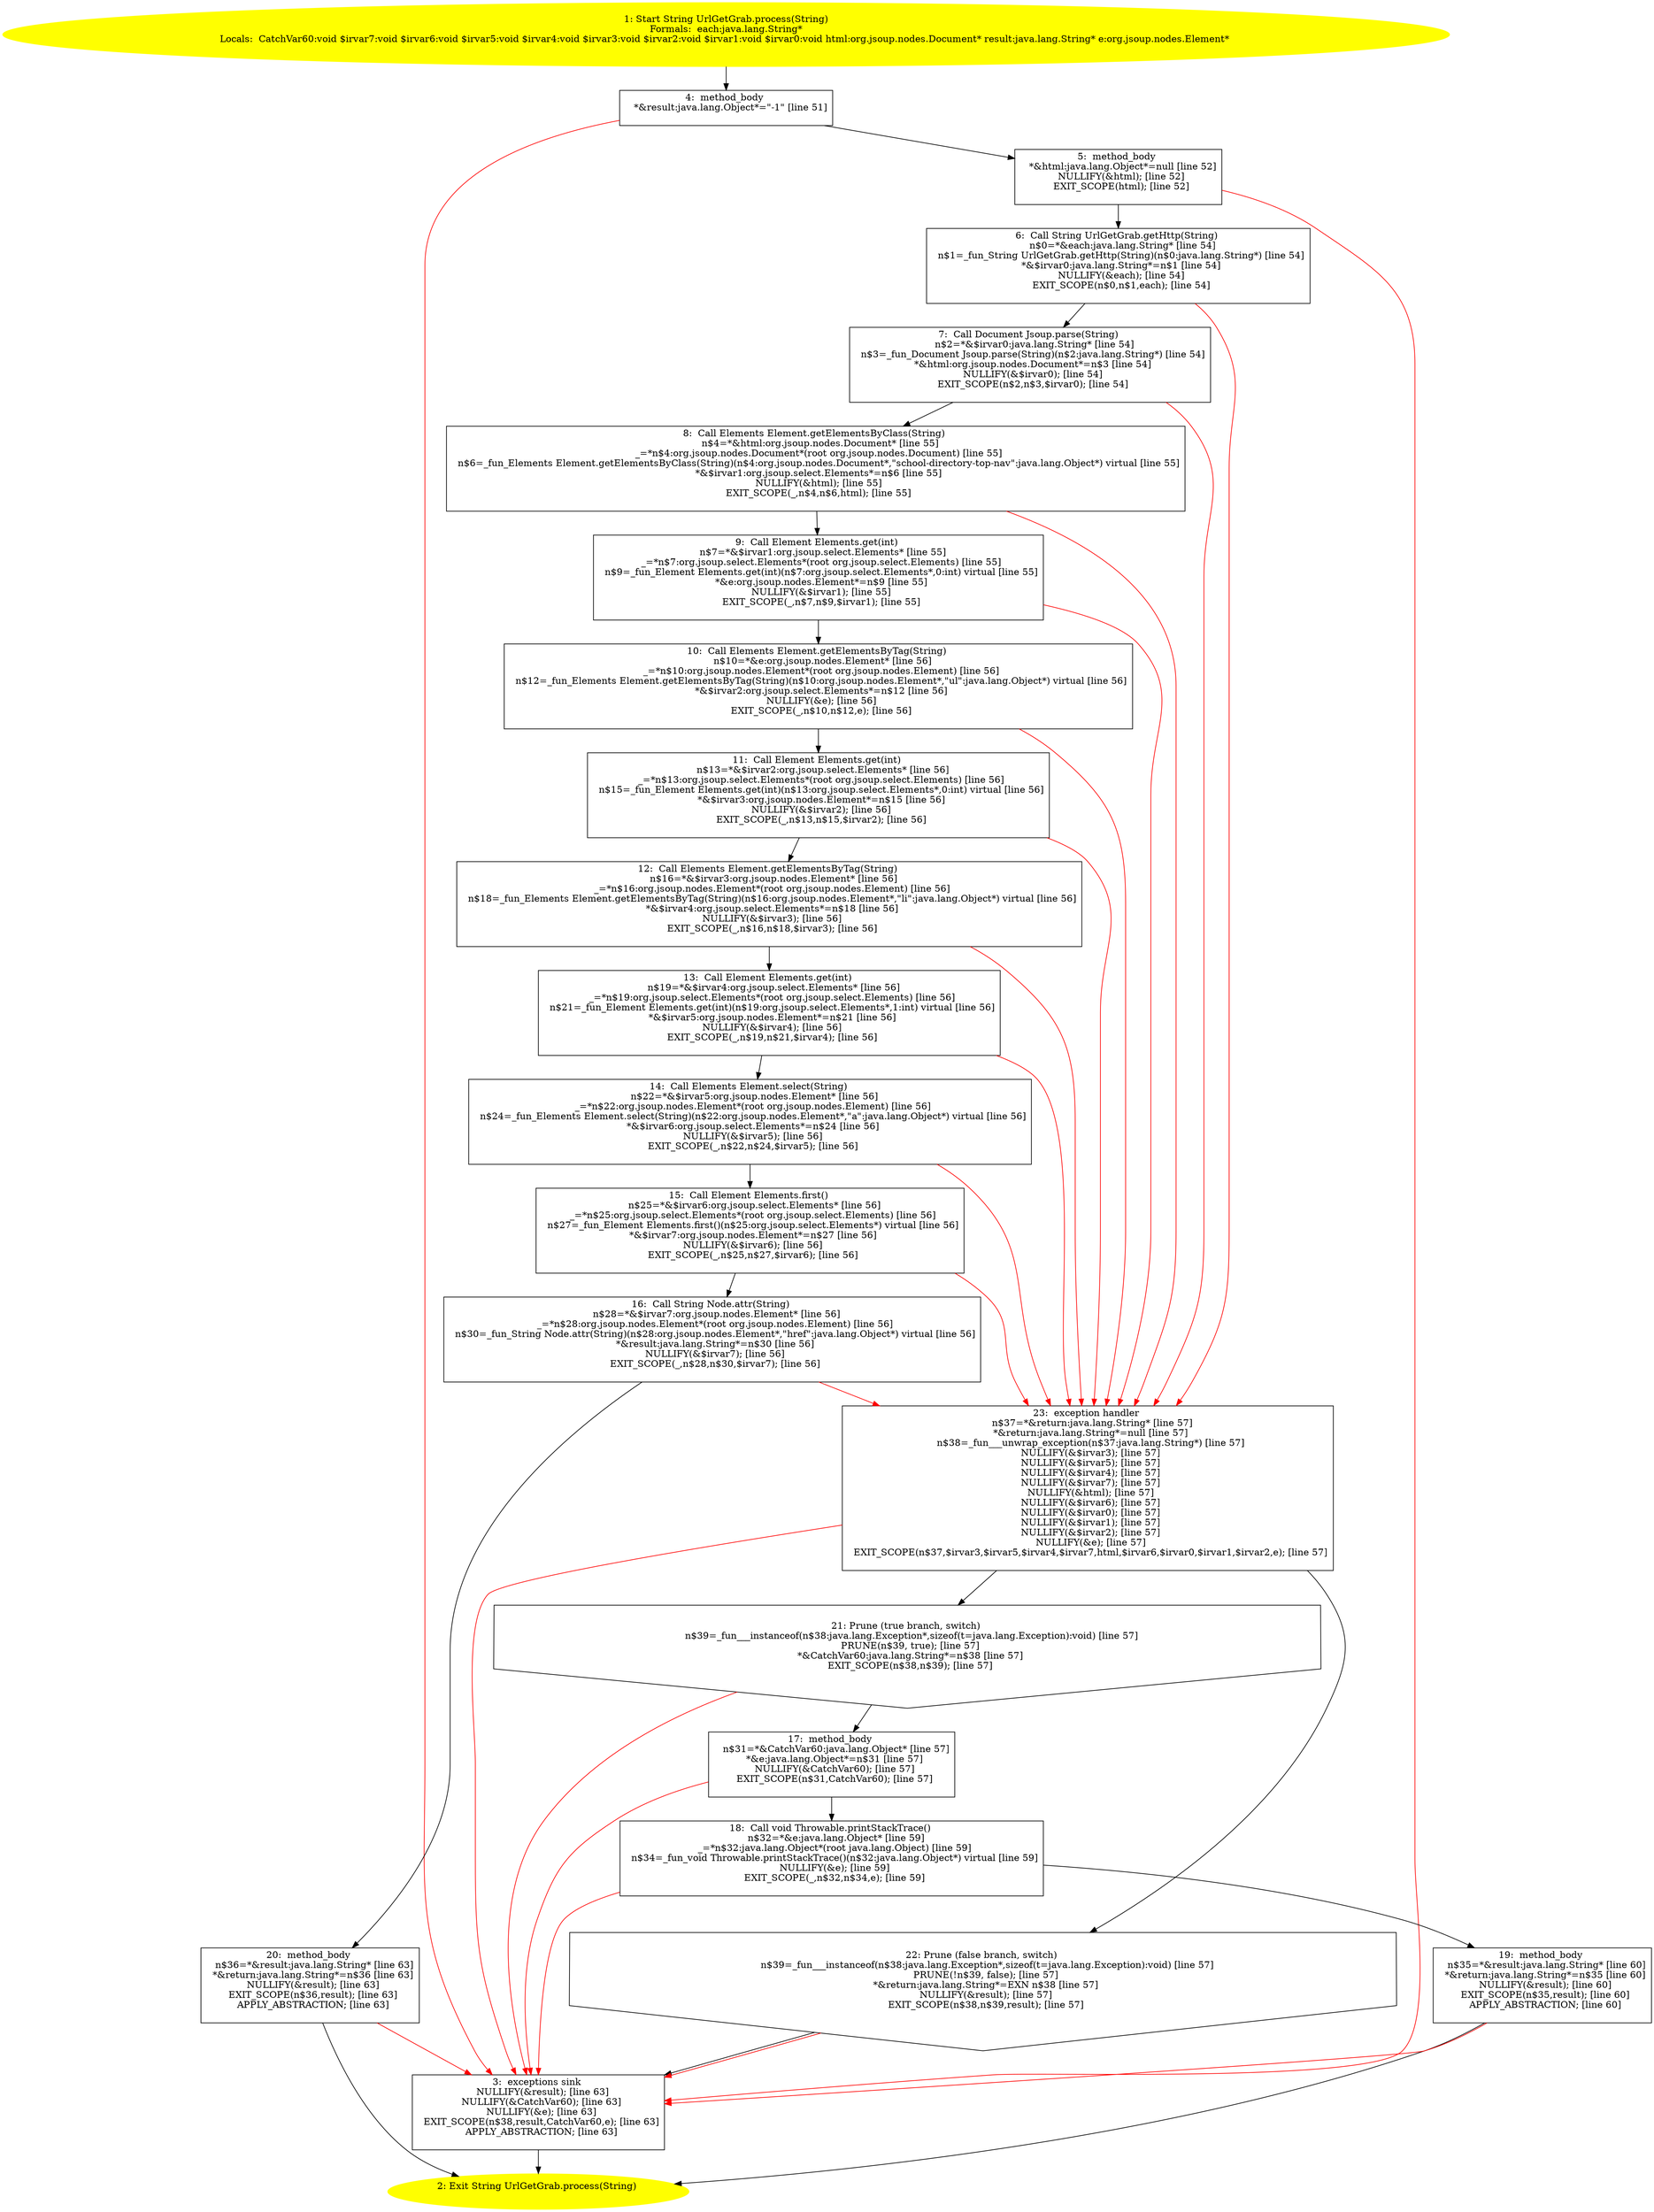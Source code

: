 /* @generated */
digraph cfg {
"com.dulishuo.usnews.UrlGetGrab.process(java.lang.String):java.lang.String.ae594a45d4373d2818fa1c5b483a4d92_1" [label="1: Start String UrlGetGrab.process(String)\nFormals:  each:java.lang.String*\nLocals:  CatchVar60:void $irvar7:void $irvar6:void $irvar5:void $irvar4:void $irvar3:void $irvar2:void $irvar1:void $irvar0:void html:org.jsoup.nodes.Document* result:java.lang.String* e:org.jsoup.nodes.Element* \n  " color=yellow style=filled]
	

	 "com.dulishuo.usnews.UrlGetGrab.process(java.lang.String):java.lang.String.ae594a45d4373d2818fa1c5b483a4d92_1" -> "com.dulishuo.usnews.UrlGetGrab.process(java.lang.String):java.lang.String.ae594a45d4373d2818fa1c5b483a4d92_4" ;
"com.dulishuo.usnews.UrlGetGrab.process(java.lang.String):java.lang.String.ae594a45d4373d2818fa1c5b483a4d92_2" [label="2: Exit String UrlGetGrab.process(String) \n  " color=yellow style=filled]
	

"com.dulishuo.usnews.UrlGetGrab.process(java.lang.String):java.lang.String.ae594a45d4373d2818fa1c5b483a4d92_3" [label="3:  exceptions sink \n   NULLIFY(&result); [line 63]\n  NULLIFY(&CatchVar60); [line 63]\n  NULLIFY(&e); [line 63]\n  EXIT_SCOPE(n$38,result,CatchVar60,e); [line 63]\n  APPLY_ABSTRACTION; [line 63]\n " shape="box"]
	

	 "com.dulishuo.usnews.UrlGetGrab.process(java.lang.String):java.lang.String.ae594a45d4373d2818fa1c5b483a4d92_3" -> "com.dulishuo.usnews.UrlGetGrab.process(java.lang.String):java.lang.String.ae594a45d4373d2818fa1c5b483a4d92_2" ;
"com.dulishuo.usnews.UrlGetGrab.process(java.lang.String):java.lang.String.ae594a45d4373d2818fa1c5b483a4d92_4" [label="4:  method_body \n   *&result:java.lang.Object*=\"-1\" [line 51]\n " shape="box"]
	

	 "com.dulishuo.usnews.UrlGetGrab.process(java.lang.String):java.lang.String.ae594a45d4373d2818fa1c5b483a4d92_4" -> "com.dulishuo.usnews.UrlGetGrab.process(java.lang.String):java.lang.String.ae594a45d4373d2818fa1c5b483a4d92_5" ;
	 "com.dulishuo.usnews.UrlGetGrab.process(java.lang.String):java.lang.String.ae594a45d4373d2818fa1c5b483a4d92_4" -> "com.dulishuo.usnews.UrlGetGrab.process(java.lang.String):java.lang.String.ae594a45d4373d2818fa1c5b483a4d92_3" [color="red" ];
"com.dulishuo.usnews.UrlGetGrab.process(java.lang.String):java.lang.String.ae594a45d4373d2818fa1c5b483a4d92_5" [label="5:  method_body \n   *&html:java.lang.Object*=null [line 52]\n  NULLIFY(&html); [line 52]\n  EXIT_SCOPE(html); [line 52]\n " shape="box"]
	

	 "com.dulishuo.usnews.UrlGetGrab.process(java.lang.String):java.lang.String.ae594a45d4373d2818fa1c5b483a4d92_5" -> "com.dulishuo.usnews.UrlGetGrab.process(java.lang.String):java.lang.String.ae594a45d4373d2818fa1c5b483a4d92_6" ;
	 "com.dulishuo.usnews.UrlGetGrab.process(java.lang.String):java.lang.String.ae594a45d4373d2818fa1c5b483a4d92_5" -> "com.dulishuo.usnews.UrlGetGrab.process(java.lang.String):java.lang.String.ae594a45d4373d2818fa1c5b483a4d92_3" [color="red" ];
"com.dulishuo.usnews.UrlGetGrab.process(java.lang.String):java.lang.String.ae594a45d4373d2818fa1c5b483a4d92_6" [label="6:  Call String UrlGetGrab.getHttp(String) \n   n$0=*&each:java.lang.String* [line 54]\n  n$1=_fun_String UrlGetGrab.getHttp(String)(n$0:java.lang.String*) [line 54]\n  *&$irvar0:java.lang.String*=n$1 [line 54]\n  NULLIFY(&each); [line 54]\n  EXIT_SCOPE(n$0,n$1,each); [line 54]\n " shape="box"]
	

	 "com.dulishuo.usnews.UrlGetGrab.process(java.lang.String):java.lang.String.ae594a45d4373d2818fa1c5b483a4d92_6" -> "com.dulishuo.usnews.UrlGetGrab.process(java.lang.String):java.lang.String.ae594a45d4373d2818fa1c5b483a4d92_7" ;
	 "com.dulishuo.usnews.UrlGetGrab.process(java.lang.String):java.lang.String.ae594a45d4373d2818fa1c5b483a4d92_6" -> "com.dulishuo.usnews.UrlGetGrab.process(java.lang.String):java.lang.String.ae594a45d4373d2818fa1c5b483a4d92_23" [color="red" ];
"com.dulishuo.usnews.UrlGetGrab.process(java.lang.String):java.lang.String.ae594a45d4373d2818fa1c5b483a4d92_7" [label="7:  Call Document Jsoup.parse(String) \n   n$2=*&$irvar0:java.lang.String* [line 54]\n  n$3=_fun_Document Jsoup.parse(String)(n$2:java.lang.String*) [line 54]\n  *&html:org.jsoup.nodes.Document*=n$3 [line 54]\n  NULLIFY(&$irvar0); [line 54]\n  EXIT_SCOPE(n$2,n$3,$irvar0); [line 54]\n " shape="box"]
	

	 "com.dulishuo.usnews.UrlGetGrab.process(java.lang.String):java.lang.String.ae594a45d4373d2818fa1c5b483a4d92_7" -> "com.dulishuo.usnews.UrlGetGrab.process(java.lang.String):java.lang.String.ae594a45d4373d2818fa1c5b483a4d92_8" ;
	 "com.dulishuo.usnews.UrlGetGrab.process(java.lang.String):java.lang.String.ae594a45d4373d2818fa1c5b483a4d92_7" -> "com.dulishuo.usnews.UrlGetGrab.process(java.lang.String):java.lang.String.ae594a45d4373d2818fa1c5b483a4d92_23" [color="red" ];
"com.dulishuo.usnews.UrlGetGrab.process(java.lang.String):java.lang.String.ae594a45d4373d2818fa1c5b483a4d92_8" [label="8:  Call Elements Element.getElementsByClass(String) \n   n$4=*&html:org.jsoup.nodes.Document* [line 55]\n  _=*n$4:org.jsoup.nodes.Document*(root org.jsoup.nodes.Document) [line 55]\n  n$6=_fun_Elements Element.getElementsByClass(String)(n$4:org.jsoup.nodes.Document*,\"school-directory-top-nav\":java.lang.Object*) virtual [line 55]\n  *&$irvar1:org.jsoup.select.Elements*=n$6 [line 55]\n  NULLIFY(&html); [line 55]\n  EXIT_SCOPE(_,n$4,n$6,html); [line 55]\n " shape="box"]
	

	 "com.dulishuo.usnews.UrlGetGrab.process(java.lang.String):java.lang.String.ae594a45d4373d2818fa1c5b483a4d92_8" -> "com.dulishuo.usnews.UrlGetGrab.process(java.lang.String):java.lang.String.ae594a45d4373d2818fa1c5b483a4d92_9" ;
	 "com.dulishuo.usnews.UrlGetGrab.process(java.lang.String):java.lang.String.ae594a45d4373d2818fa1c5b483a4d92_8" -> "com.dulishuo.usnews.UrlGetGrab.process(java.lang.String):java.lang.String.ae594a45d4373d2818fa1c5b483a4d92_23" [color="red" ];
"com.dulishuo.usnews.UrlGetGrab.process(java.lang.String):java.lang.String.ae594a45d4373d2818fa1c5b483a4d92_9" [label="9:  Call Element Elements.get(int) \n   n$7=*&$irvar1:org.jsoup.select.Elements* [line 55]\n  _=*n$7:org.jsoup.select.Elements*(root org.jsoup.select.Elements) [line 55]\n  n$9=_fun_Element Elements.get(int)(n$7:org.jsoup.select.Elements*,0:int) virtual [line 55]\n  *&e:org.jsoup.nodes.Element*=n$9 [line 55]\n  NULLIFY(&$irvar1); [line 55]\n  EXIT_SCOPE(_,n$7,n$9,$irvar1); [line 55]\n " shape="box"]
	

	 "com.dulishuo.usnews.UrlGetGrab.process(java.lang.String):java.lang.String.ae594a45d4373d2818fa1c5b483a4d92_9" -> "com.dulishuo.usnews.UrlGetGrab.process(java.lang.String):java.lang.String.ae594a45d4373d2818fa1c5b483a4d92_10" ;
	 "com.dulishuo.usnews.UrlGetGrab.process(java.lang.String):java.lang.String.ae594a45d4373d2818fa1c5b483a4d92_9" -> "com.dulishuo.usnews.UrlGetGrab.process(java.lang.String):java.lang.String.ae594a45d4373d2818fa1c5b483a4d92_23" [color="red" ];
"com.dulishuo.usnews.UrlGetGrab.process(java.lang.String):java.lang.String.ae594a45d4373d2818fa1c5b483a4d92_10" [label="10:  Call Elements Element.getElementsByTag(String) \n   n$10=*&e:org.jsoup.nodes.Element* [line 56]\n  _=*n$10:org.jsoup.nodes.Element*(root org.jsoup.nodes.Element) [line 56]\n  n$12=_fun_Elements Element.getElementsByTag(String)(n$10:org.jsoup.nodes.Element*,\"ul\":java.lang.Object*) virtual [line 56]\n  *&$irvar2:org.jsoup.select.Elements*=n$12 [line 56]\n  NULLIFY(&e); [line 56]\n  EXIT_SCOPE(_,n$10,n$12,e); [line 56]\n " shape="box"]
	

	 "com.dulishuo.usnews.UrlGetGrab.process(java.lang.String):java.lang.String.ae594a45d4373d2818fa1c5b483a4d92_10" -> "com.dulishuo.usnews.UrlGetGrab.process(java.lang.String):java.lang.String.ae594a45d4373d2818fa1c5b483a4d92_11" ;
	 "com.dulishuo.usnews.UrlGetGrab.process(java.lang.String):java.lang.String.ae594a45d4373d2818fa1c5b483a4d92_10" -> "com.dulishuo.usnews.UrlGetGrab.process(java.lang.String):java.lang.String.ae594a45d4373d2818fa1c5b483a4d92_23" [color="red" ];
"com.dulishuo.usnews.UrlGetGrab.process(java.lang.String):java.lang.String.ae594a45d4373d2818fa1c5b483a4d92_11" [label="11:  Call Element Elements.get(int) \n   n$13=*&$irvar2:org.jsoup.select.Elements* [line 56]\n  _=*n$13:org.jsoup.select.Elements*(root org.jsoup.select.Elements) [line 56]\n  n$15=_fun_Element Elements.get(int)(n$13:org.jsoup.select.Elements*,0:int) virtual [line 56]\n  *&$irvar3:org.jsoup.nodes.Element*=n$15 [line 56]\n  NULLIFY(&$irvar2); [line 56]\n  EXIT_SCOPE(_,n$13,n$15,$irvar2); [line 56]\n " shape="box"]
	

	 "com.dulishuo.usnews.UrlGetGrab.process(java.lang.String):java.lang.String.ae594a45d4373d2818fa1c5b483a4d92_11" -> "com.dulishuo.usnews.UrlGetGrab.process(java.lang.String):java.lang.String.ae594a45d4373d2818fa1c5b483a4d92_12" ;
	 "com.dulishuo.usnews.UrlGetGrab.process(java.lang.String):java.lang.String.ae594a45d4373d2818fa1c5b483a4d92_11" -> "com.dulishuo.usnews.UrlGetGrab.process(java.lang.String):java.lang.String.ae594a45d4373d2818fa1c5b483a4d92_23" [color="red" ];
"com.dulishuo.usnews.UrlGetGrab.process(java.lang.String):java.lang.String.ae594a45d4373d2818fa1c5b483a4d92_12" [label="12:  Call Elements Element.getElementsByTag(String) \n   n$16=*&$irvar3:org.jsoup.nodes.Element* [line 56]\n  _=*n$16:org.jsoup.nodes.Element*(root org.jsoup.nodes.Element) [line 56]\n  n$18=_fun_Elements Element.getElementsByTag(String)(n$16:org.jsoup.nodes.Element*,\"li\":java.lang.Object*) virtual [line 56]\n  *&$irvar4:org.jsoup.select.Elements*=n$18 [line 56]\n  NULLIFY(&$irvar3); [line 56]\n  EXIT_SCOPE(_,n$16,n$18,$irvar3); [line 56]\n " shape="box"]
	

	 "com.dulishuo.usnews.UrlGetGrab.process(java.lang.String):java.lang.String.ae594a45d4373d2818fa1c5b483a4d92_12" -> "com.dulishuo.usnews.UrlGetGrab.process(java.lang.String):java.lang.String.ae594a45d4373d2818fa1c5b483a4d92_13" ;
	 "com.dulishuo.usnews.UrlGetGrab.process(java.lang.String):java.lang.String.ae594a45d4373d2818fa1c5b483a4d92_12" -> "com.dulishuo.usnews.UrlGetGrab.process(java.lang.String):java.lang.String.ae594a45d4373d2818fa1c5b483a4d92_23" [color="red" ];
"com.dulishuo.usnews.UrlGetGrab.process(java.lang.String):java.lang.String.ae594a45d4373d2818fa1c5b483a4d92_13" [label="13:  Call Element Elements.get(int) \n   n$19=*&$irvar4:org.jsoup.select.Elements* [line 56]\n  _=*n$19:org.jsoup.select.Elements*(root org.jsoup.select.Elements) [line 56]\n  n$21=_fun_Element Elements.get(int)(n$19:org.jsoup.select.Elements*,1:int) virtual [line 56]\n  *&$irvar5:org.jsoup.nodes.Element*=n$21 [line 56]\n  NULLIFY(&$irvar4); [line 56]\n  EXIT_SCOPE(_,n$19,n$21,$irvar4); [line 56]\n " shape="box"]
	

	 "com.dulishuo.usnews.UrlGetGrab.process(java.lang.String):java.lang.String.ae594a45d4373d2818fa1c5b483a4d92_13" -> "com.dulishuo.usnews.UrlGetGrab.process(java.lang.String):java.lang.String.ae594a45d4373d2818fa1c5b483a4d92_14" ;
	 "com.dulishuo.usnews.UrlGetGrab.process(java.lang.String):java.lang.String.ae594a45d4373d2818fa1c5b483a4d92_13" -> "com.dulishuo.usnews.UrlGetGrab.process(java.lang.String):java.lang.String.ae594a45d4373d2818fa1c5b483a4d92_23" [color="red" ];
"com.dulishuo.usnews.UrlGetGrab.process(java.lang.String):java.lang.String.ae594a45d4373d2818fa1c5b483a4d92_14" [label="14:  Call Elements Element.select(String) \n   n$22=*&$irvar5:org.jsoup.nodes.Element* [line 56]\n  _=*n$22:org.jsoup.nodes.Element*(root org.jsoup.nodes.Element) [line 56]\n  n$24=_fun_Elements Element.select(String)(n$22:org.jsoup.nodes.Element*,\"a\":java.lang.Object*) virtual [line 56]\n  *&$irvar6:org.jsoup.select.Elements*=n$24 [line 56]\n  NULLIFY(&$irvar5); [line 56]\n  EXIT_SCOPE(_,n$22,n$24,$irvar5); [line 56]\n " shape="box"]
	

	 "com.dulishuo.usnews.UrlGetGrab.process(java.lang.String):java.lang.String.ae594a45d4373d2818fa1c5b483a4d92_14" -> "com.dulishuo.usnews.UrlGetGrab.process(java.lang.String):java.lang.String.ae594a45d4373d2818fa1c5b483a4d92_15" ;
	 "com.dulishuo.usnews.UrlGetGrab.process(java.lang.String):java.lang.String.ae594a45d4373d2818fa1c5b483a4d92_14" -> "com.dulishuo.usnews.UrlGetGrab.process(java.lang.String):java.lang.String.ae594a45d4373d2818fa1c5b483a4d92_23" [color="red" ];
"com.dulishuo.usnews.UrlGetGrab.process(java.lang.String):java.lang.String.ae594a45d4373d2818fa1c5b483a4d92_15" [label="15:  Call Element Elements.first() \n   n$25=*&$irvar6:org.jsoup.select.Elements* [line 56]\n  _=*n$25:org.jsoup.select.Elements*(root org.jsoup.select.Elements) [line 56]\n  n$27=_fun_Element Elements.first()(n$25:org.jsoup.select.Elements*) virtual [line 56]\n  *&$irvar7:org.jsoup.nodes.Element*=n$27 [line 56]\n  NULLIFY(&$irvar6); [line 56]\n  EXIT_SCOPE(_,n$25,n$27,$irvar6); [line 56]\n " shape="box"]
	

	 "com.dulishuo.usnews.UrlGetGrab.process(java.lang.String):java.lang.String.ae594a45d4373d2818fa1c5b483a4d92_15" -> "com.dulishuo.usnews.UrlGetGrab.process(java.lang.String):java.lang.String.ae594a45d4373d2818fa1c5b483a4d92_16" ;
	 "com.dulishuo.usnews.UrlGetGrab.process(java.lang.String):java.lang.String.ae594a45d4373d2818fa1c5b483a4d92_15" -> "com.dulishuo.usnews.UrlGetGrab.process(java.lang.String):java.lang.String.ae594a45d4373d2818fa1c5b483a4d92_23" [color="red" ];
"com.dulishuo.usnews.UrlGetGrab.process(java.lang.String):java.lang.String.ae594a45d4373d2818fa1c5b483a4d92_16" [label="16:  Call String Node.attr(String) \n   n$28=*&$irvar7:org.jsoup.nodes.Element* [line 56]\n  _=*n$28:org.jsoup.nodes.Element*(root org.jsoup.nodes.Element) [line 56]\n  n$30=_fun_String Node.attr(String)(n$28:org.jsoup.nodes.Element*,\"href\":java.lang.Object*) virtual [line 56]\n  *&result:java.lang.String*=n$30 [line 56]\n  NULLIFY(&$irvar7); [line 56]\n  EXIT_SCOPE(_,n$28,n$30,$irvar7); [line 56]\n " shape="box"]
	

	 "com.dulishuo.usnews.UrlGetGrab.process(java.lang.String):java.lang.String.ae594a45d4373d2818fa1c5b483a4d92_16" -> "com.dulishuo.usnews.UrlGetGrab.process(java.lang.String):java.lang.String.ae594a45d4373d2818fa1c5b483a4d92_20" ;
	 "com.dulishuo.usnews.UrlGetGrab.process(java.lang.String):java.lang.String.ae594a45d4373d2818fa1c5b483a4d92_16" -> "com.dulishuo.usnews.UrlGetGrab.process(java.lang.String):java.lang.String.ae594a45d4373d2818fa1c5b483a4d92_23" [color="red" ];
"com.dulishuo.usnews.UrlGetGrab.process(java.lang.String):java.lang.String.ae594a45d4373d2818fa1c5b483a4d92_17" [label="17:  method_body \n   n$31=*&CatchVar60:java.lang.Object* [line 57]\n  *&e:java.lang.Object*=n$31 [line 57]\n  NULLIFY(&CatchVar60); [line 57]\n  EXIT_SCOPE(n$31,CatchVar60); [line 57]\n " shape="box"]
	

	 "com.dulishuo.usnews.UrlGetGrab.process(java.lang.String):java.lang.String.ae594a45d4373d2818fa1c5b483a4d92_17" -> "com.dulishuo.usnews.UrlGetGrab.process(java.lang.String):java.lang.String.ae594a45d4373d2818fa1c5b483a4d92_18" ;
	 "com.dulishuo.usnews.UrlGetGrab.process(java.lang.String):java.lang.String.ae594a45d4373d2818fa1c5b483a4d92_17" -> "com.dulishuo.usnews.UrlGetGrab.process(java.lang.String):java.lang.String.ae594a45d4373d2818fa1c5b483a4d92_3" [color="red" ];
"com.dulishuo.usnews.UrlGetGrab.process(java.lang.String):java.lang.String.ae594a45d4373d2818fa1c5b483a4d92_18" [label="18:  Call void Throwable.printStackTrace() \n   n$32=*&e:java.lang.Object* [line 59]\n  _=*n$32:java.lang.Object*(root java.lang.Object) [line 59]\n  n$34=_fun_void Throwable.printStackTrace()(n$32:java.lang.Object*) virtual [line 59]\n  NULLIFY(&e); [line 59]\n  EXIT_SCOPE(_,n$32,n$34,e); [line 59]\n " shape="box"]
	

	 "com.dulishuo.usnews.UrlGetGrab.process(java.lang.String):java.lang.String.ae594a45d4373d2818fa1c5b483a4d92_18" -> "com.dulishuo.usnews.UrlGetGrab.process(java.lang.String):java.lang.String.ae594a45d4373d2818fa1c5b483a4d92_19" ;
	 "com.dulishuo.usnews.UrlGetGrab.process(java.lang.String):java.lang.String.ae594a45d4373d2818fa1c5b483a4d92_18" -> "com.dulishuo.usnews.UrlGetGrab.process(java.lang.String):java.lang.String.ae594a45d4373d2818fa1c5b483a4d92_3" [color="red" ];
"com.dulishuo.usnews.UrlGetGrab.process(java.lang.String):java.lang.String.ae594a45d4373d2818fa1c5b483a4d92_19" [label="19:  method_body \n   n$35=*&result:java.lang.String* [line 60]\n  *&return:java.lang.String*=n$35 [line 60]\n  NULLIFY(&result); [line 60]\n  EXIT_SCOPE(n$35,result); [line 60]\n  APPLY_ABSTRACTION; [line 60]\n " shape="box"]
	

	 "com.dulishuo.usnews.UrlGetGrab.process(java.lang.String):java.lang.String.ae594a45d4373d2818fa1c5b483a4d92_19" -> "com.dulishuo.usnews.UrlGetGrab.process(java.lang.String):java.lang.String.ae594a45d4373d2818fa1c5b483a4d92_2" ;
	 "com.dulishuo.usnews.UrlGetGrab.process(java.lang.String):java.lang.String.ae594a45d4373d2818fa1c5b483a4d92_19" -> "com.dulishuo.usnews.UrlGetGrab.process(java.lang.String):java.lang.String.ae594a45d4373d2818fa1c5b483a4d92_3" [color="red" ];
"com.dulishuo.usnews.UrlGetGrab.process(java.lang.String):java.lang.String.ae594a45d4373d2818fa1c5b483a4d92_20" [label="20:  method_body \n   n$36=*&result:java.lang.String* [line 63]\n  *&return:java.lang.String*=n$36 [line 63]\n  NULLIFY(&result); [line 63]\n  EXIT_SCOPE(n$36,result); [line 63]\n  APPLY_ABSTRACTION; [line 63]\n " shape="box"]
	

	 "com.dulishuo.usnews.UrlGetGrab.process(java.lang.String):java.lang.String.ae594a45d4373d2818fa1c5b483a4d92_20" -> "com.dulishuo.usnews.UrlGetGrab.process(java.lang.String):java.lang.String.ae594a45d4373d2818fa1c5b483a4d92_2" ;
	 "com.dulishuo.usnews.UrlGetGrab.process(java.lang.String):java.lang.String.ae594a45d4373d2818fa1c5b483a4d92_20" -> "com.dulishuo.usnews.UrlGetGrab.process(java.lang.String):java.lang.String.ae594a45d4373d2818fa1c5b483a4d92_3" [color="red" ];
"com.dulishuo.usnews.UrlGetGrab.process(java.lang.String):java.lang.String.ae594a45d4373d2818fa1c5b483a4d92_21" [label="21: Prune (true branch, switch) \n   n$39=_fun___instanceof(n$38:java.lang.Exception*,sizeof(t=java.lang.Exception):void) [line 57]\n  PRUNE(n$39, true); [line 57]\n  *&CatchVar60:java.lang.String*=n$38 [line 57]\n  EXIT_SCOPE(n$38,n$39); [line 57]\n " shape="invhouse"]
	

	 "com.dulishuo.usnews.UrlGetGrab.process(java.lang.String):java.lang.String.ae594a45d4373d2818fa1c5b483a4d92_21" -> "com.dulishuo.usnews.UrlGetGrab.process(java.lang.String):java.lang.String.ae594a45d4373d2818fa1c5b483a4d92_17" ;
	 "com.dulishuo.usnews.UrlGetGrab.process(java.lang.String):java.lang.String.ae594a45d4373d2818fa1c5b483a4d92_21" -> "com.dulishuo.usnews.UrlGetGrab.process(java.lang.String):java.lang.String.ae594a45d4373d2818fa1c5b483a4d92_3" [color="red" ];
"com.dulishuo.usnews.UrlGetGrab.process(java.lang.String):java.lang.String.ae594a45d4373d2818fa1c5b483a4d92_22" [label="22: Prune (false branch, switch) \n   n$39=_fun___instanceof(n$38:java.lang.Exception*,sizeof(t=java.lang.Exception):void) [line 57]\n  PRUNE(!n$39, false); [line 57]\n  *&return:java.lang.String*=EXN n$38 [line 57]\n  NULLIFY(&result); [line 57]\n  EXIT_SCOPE(n$38,n$39,result); [line 57]\n " shape="invhouse"]
	

	 "com.dulishuo.usnews.UrlGetGrab.process(java.lang.String):java.lang.String.ae594a45d4373d2818fa1c5b483a4d92_22" -> "com.dulishuo.usnews.UrlGetGrab.process(java.lang.String):java.lang.String.ae594a45d4373d2818fa1c5b483a4d92_3" ;
	 "com.dulishuo.usnews.UrlGetGrab.process(java.lang.String):java.lang.String.ae594a45d4373d2818fa1c5b483a4d92_22" -> "com.dulishuo.usnews.UrlGetGrab.process(java.lang.String):java.lang.String.ae594a45d4373d2818fa1c5b483a4d92_3" [color="red" ];
"com.dulishuo.usnews.UrlGetGrab.process(java.lang.String):java.lang.String.ae594a45d4373d2818fa1c5b483a4d92_23" [label="23:  exception handler \n   n$37=*&return:java.lang.String* [line 57]\n  *&return:java.lang.String*=null [line 57]\n  n$38=_fun___unwrap_exception(n$37:java.lang.String*) [line 57]\n  NULLIFY(&$irvar3); [line 57]\n  NULLIFY(&$irvar5); [line 57]\n  NULLIFY(&$irvar4); [line 57]\n  NULLIFY(&$irvar7); [line 57]\n  NULLIFY(&html); [line 57]\n  NULLIFY(&$irvar6); [line 57]\n  NULLIFY(&$irvar0); [line 57]\n  NULLIFY(&$irvar1); [line 57]\n  NULLIFY(&$irvar2); [line 57]\n  NULLIFY(&e); [line 57]\n  EXIT_SCOPE(n$37,$irvar3,$irvar5,$irvar4,$irvar7,html,$irvar6,$irvar0,$irvar1,$irvar2,e); [line 57]\n " shape="box"]
	

	 "com.dulishuo.usnews.UrlGetGrab.process(java.lang.String):java.lang.String.ae594a45d4373d2818fa1c5b483a4d92_23" -> "com.dulishuo.usnews.UrlGetGrab.process(java.lang.String):java.lang.String.ae594a45d4373d2818fa1c5b483a4d92_21" ;
	 "com.dulishuo.usnews.UrlGetGrab.process(java.lang.String):java.lang.String.ae594a45d4373d2818fa1c5b483a4d92_23" -> "com.dulishuo.usnews.UrlGetGrab.process(java.lang.String):java.lang.String.ae594a45d4373d2818fa1c5b483a4d92_22" ;
	 "com.dulishuo.usnews.UrlGetGrab.process(java.lang.String):java.lang.String.ae594a45d4373d2818fa1c5b483a4d92_23" -> "com.dulishuo.usnews.UrlGetGrab.process(java.lang.String):java.lang.String.ae594a45d4373d2818fa1c5b483a4d92_3" [color="red" ];
}
